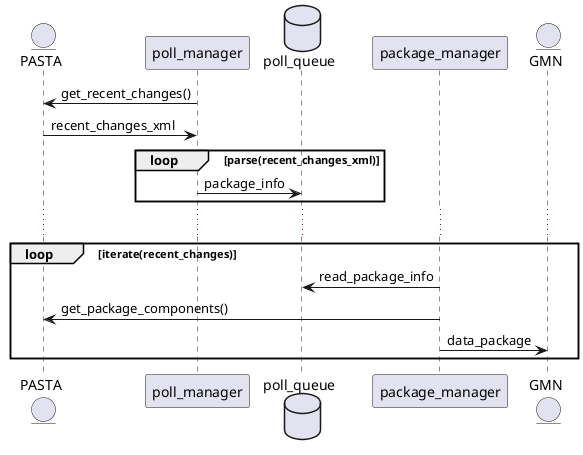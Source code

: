 @startuml

entity PASTA
participant poll_manager
database poll_queue
participant package_manager
entity GMN

poll_manager->PASTA: get_recent_changes()
PASTA->poll_manager: recent_changes_xml

loop parse(recent_changes_xml)
poll_manager->poll_queue: package_info
end

...

loop iterate(recent_changes)
package_manager->poll_queue: read_package_info
package_manager->PASTA: get_package_components()
package_manager->GMN: data_package
end

@enduml
